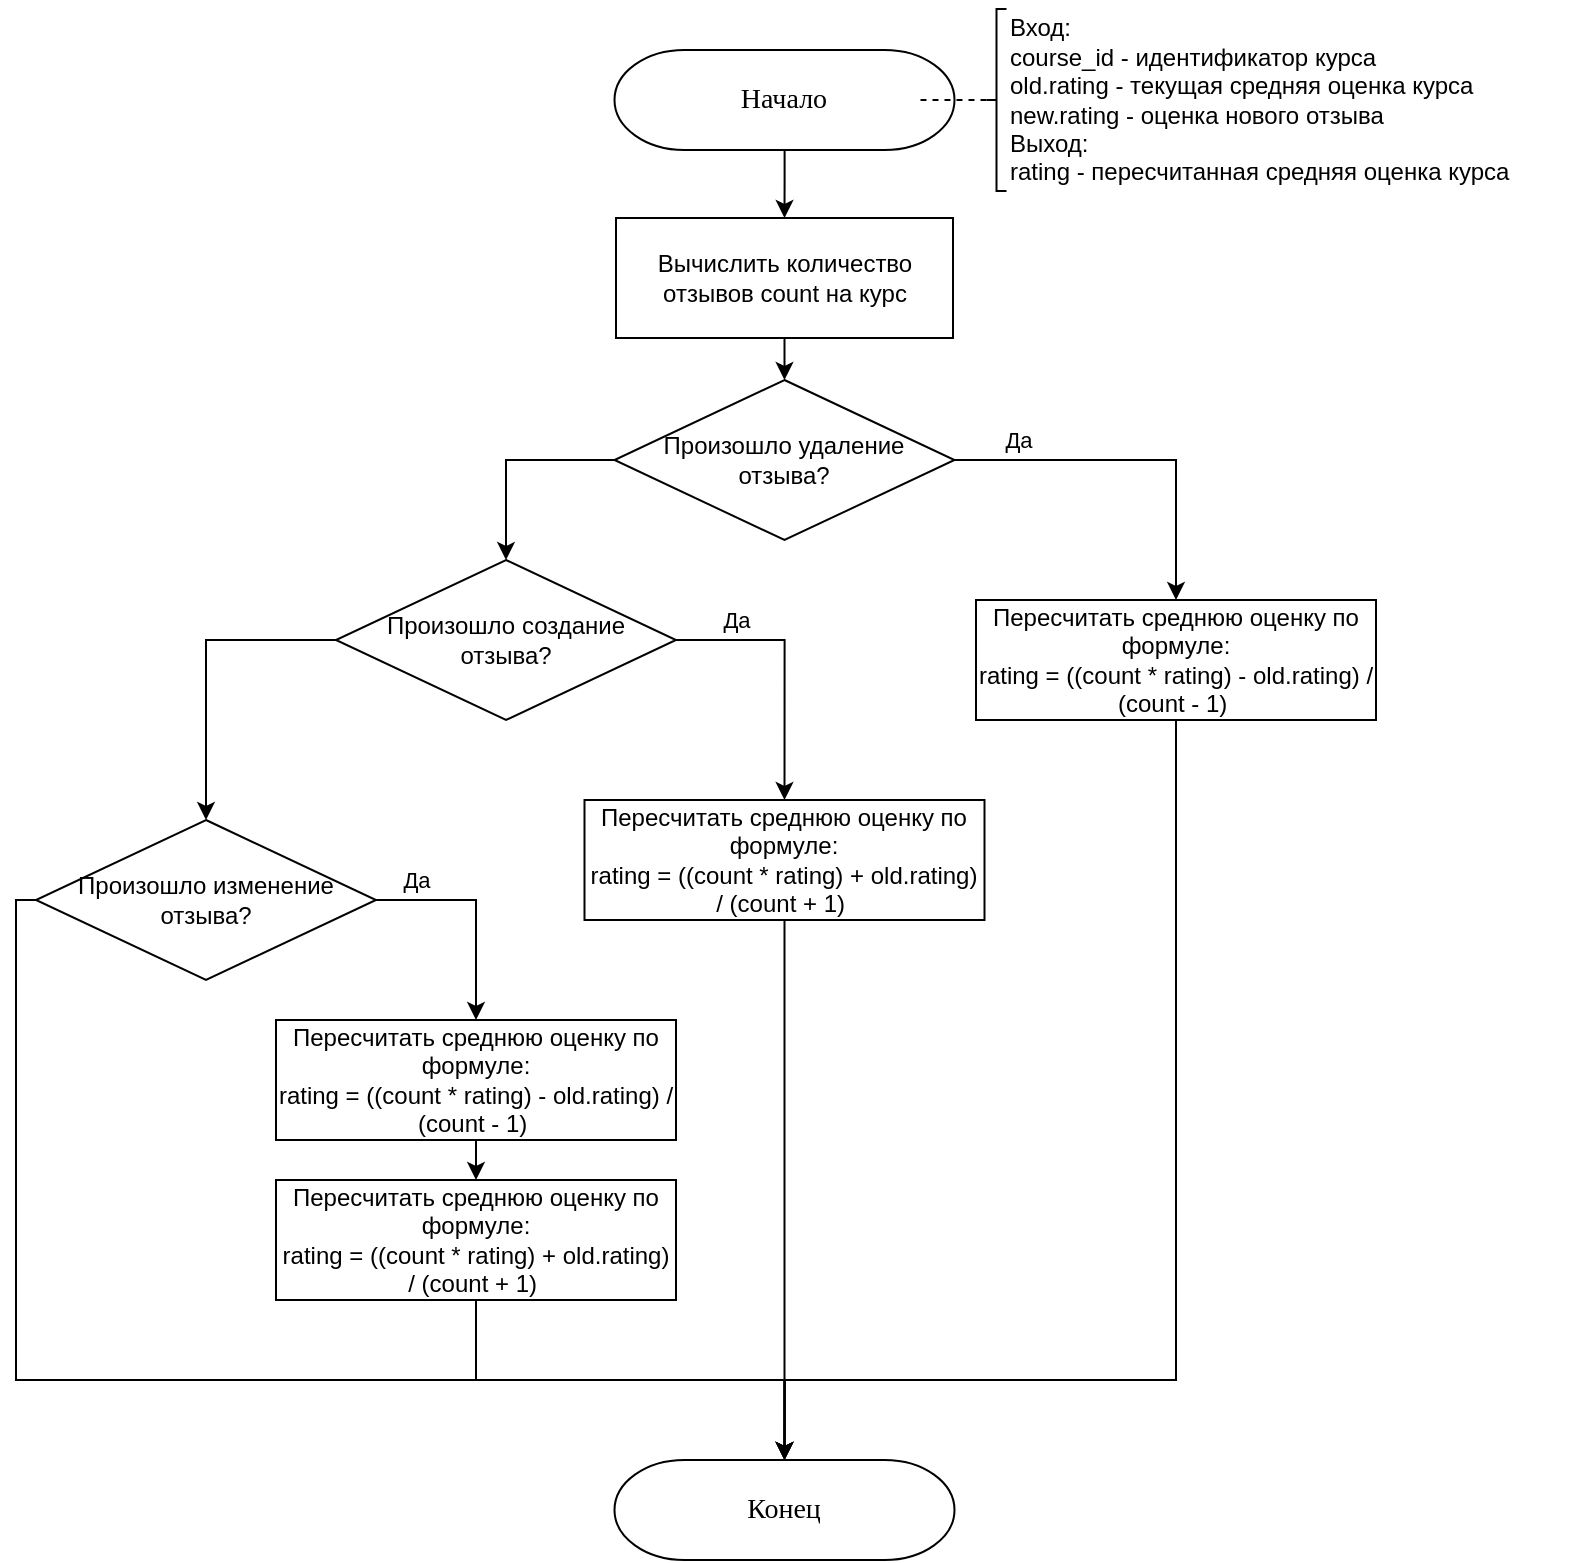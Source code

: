 <mxfile version="24.7.8">
  <diagram name="Page-1" id="DWhr4LUTH6cBm1e_oIvX">
    <mxGraphModel dx="1273" dy="-137" grid="1" gridSize="10" guides="1" tooltips="1" connect="1" arrows="1" fold="1" page="1" pageScale="1" pageWidth="850" pageHeight="1100" math="0" shadow="0">
      <root>
        <mxCell id="0" />
        <mxCell id="1" parent="0" />
        <mxCell id="pXlERXlQZP54xYU7r6Gr-6" style="edgeStyle=orthogonalEdgeStyle;rounded=0;orthogonalLoop=1;jettySize=auto;html=1;entryX=0.5;entryY=0;entryDx=0;entryDy=0;" edge="1" parent="1" source="pXlERXlQZP54xYU7r6Gr-1" target="pXlERXlQZP54xYU7r6Gr-5">
          <mxGeometry relative="1" as="geometry" />
        </mxCell>
        <mxCell id="pXlERXlQZP54xYU7r6Gr-1" value="&lt;div style=&quot;&quot;&gt;&lt;font face=&quot;Calibri&quot;&gt;&lt;span style=&quot;font-size: 14px;&quot;&gt;Начало&lt;/span&gt;&lt;/font&gt;&lt;/div&gt;" style="verticalAlign=middle;align=center;vsdxID=1;fillColor=#FFFFFF;gradientColor=none;shape=stencil(tVJBDsIgEHwNRxoEG+O51n8QS9uNCM2Ctv5eEI2ttV6Mt9md2d0MDBGFa2WnCGfOoz2qHirfErEjnINpFYIPiIiSiKK2qBq0Z1OlupNRGdHJXuKGIc1xluV5nOLsmjorxu71Psk1mJF8s83WX+USD4HD+XZ86PMkX1745KkcwFG0XnqwZsJpiY2i4RSttWwmlOuV6mbtj17m1n9ysvySf/ESwOtPa9A6RWLMv2cgtFJ+RHkD);strokeColor=#000000;spacingTop=-1;spacingBottom=-1;spacingLeft=-1;spacingRight=-1;points=[[0.5,0,0],[0.5,0.5,0],[1,0.5,0]];labelBackgroundColor=none;rounded=0;html=1;whiteSpace=wrap;" vertex="1" parent="1">
          <mxGeometry x="359.25" y="1135" width="170" height="50" as="geometry" />
        </mxCell>
        <mxCell id="pXlERXlQZP54xYU7r6Gr-2" style="edgeStyle=orthogonalEdgeStyle;rounded=0;orthogonalLoop=1;jettySize=auto;html=1;fontSize=12;endArrow=none;endFill=0;strokeColor=default;dashed=1;" edge="1" parent="1">
          <mxGeometry relative="1" as="geometry">
            <mxPoint x="545.25" y="1160" as="sourcePoint" />
            <mxPoint x="509.25" y="1160" as="targetPoint" />
          </mxGeometry>
        </mxCell>
        <mxCell id="pXlERXlQZP54xYU7r6Gr-3" value="" style="strokeWidth=1;html=1;shape=mxgraph.flowchart.annotation_2;align=left;labelPosition=right;pointerEvents=1;rounded=0;" vertex="1" parent="1">
          <mxGeometry x="545.25" y="1114.5" width="10" height="91" as="geometry" />
        </mxCell>
        <mxCell id="pXlERXlQZP54xYU7r6Gr-4" value="Вход:&amp;nbsp;&lt;div&gt;course_id - идентификатор курса&lt;/div&gt;&lt;div&gt;old.rating - текущая средняя оценка курса&lt;/div&gt;&lt;div&gt;new.rating - оценка нового отзыва&lt;/div&gt;&lt;div&gt;&lt;div&gt;Выход:&amp;nbsp;&lt;/div&gt;&lt;div&gt;&lt;span style=&quot;background-color: initial;&quot;&gt;rating - пересчитанная средняя оценка курса&lt;/span&gt;&lt;/div&gt;&lt;/div&gt;" style="text;html=1;align=left;verticalAlign=middle;resizable=0;points=[];autosize=1;strokeColor=none;fillColor=none;" vertex="1" parent="1">
          <mxGeometry x="555.25" y="1110" width="280" height="100" as="geometry" />
        </mxCell>
        <mxCell id="pXlERXlQZP54xYU7r6Gr-8" style="edgeStyle=orthogonalEdgeStyle;rounded=0;orthogonalLoop=1;jettySize=auto;html=1;exitX=0.5;exitY=1;exitDx=0;exitDy=0;entryX=0.5;entryY=0;entryDx=0;entryDy=0;" edge="1" parent="1" source="pXlERXlQZP54xYU7r6Gr-5" target="pXlERXlQZP54xYU7r6Gr-7">
          <mxGeometry relative="1" as="geometry" />
        </mxCell>
        <mxCell id="pXlERXlQZP54xYU7r6Gr-5" value="Вычислить количество отзывов count на курс" style="rounded=0;whiteSpace=wrap;html=1;absoluteArcSize=1;arcSize=14;strokeWidth=1;" vertex="1" parent="1">
          <mxGeometry x="360" y="1219" width="168.5" height="60" as="geometry" />
        </mxCell>
        <mxCell id="pXlERXlQZP54xYU7r6Gr-10" style="edgeStyle=orthogonalEdgeStyle;rounded=0;orthogonalLoop=1;jettySize=auto;html=1;exitX=1;exitY=0.5;exitDx=0;exitDy=0;entryX=0.5;entryY=0;entryDx=0;entryDy=0;" edge="1" parent="1" source="pXlERXlQZP54xYU7r6Gr-7" target="pXlERXlQZP54xYU7r6Gr-9">
          <mxGeometry relative="1" as="geometry" />
        </mxCell>
        <mxCell id="pXlERXlQZP54xYU7r6Gr-11" value="Да" style="edgeLabel;html=1;align=center;verticalAlign=middle;resizable=0;points=[];" vertex="1" connectable="0" parent="pXlERXlQZP54xYU7r6Gr-10">
          <mxGeometry x="-0.649" relative="1" as="geometry">
            <mxPoint y="-10" as="offset" />
          </mxGeometry>
        </mxCell>
        <mxCell id="pXlERXlQZP54xYU7r6Gr-13" style="edgeStyle=orthogonalEdgeStyle;rounded=0;orthogonalLoop=1;jettySize=auto;html=1;exitX=0;exitY=0.5;exitDx=0;exitDy=0;entryX=0.5;entryY=0;entryDx=0;entryDy=0;" edge="1" parent="1" source="pXlERXlQZP54xYU7r6Gr-7" target="pXlERXlQZP54xYU7r6Gr-12">
          <mxGeometry relative="1" as="geometry" />
        </mxCell>
        <mxCell id="pXlERXlQZP54xYU7r6Gr-7" value="Произошло удаление отзыва?" style="rhombus;whiteSpace=wrap;html=1;" vertex="1" parent="1">
          <mxGeometry x="359.25" y="1300" width="170" height="80" as="geometry" />
        </mxCell>
        <mxCell id="pXlERXlQZP54xYU7r6Gr-9" value="Пересчитать среднюю оценку по формуле:&lt;div&gt;rating = ((count * rating) - old.rating) / (count - 1)&amp;nbsp;&lt;/div&gt;" style="rounded=0;whiteSpace=wrap;html=1;absoluteArcSize=1;arcSize=14;strokeWidth=1;" vertex="1" parent="1">
          <mxGeometry x="540" y="1410" width="200" height="60" as="geometry" />
        </mxCell>
        <mxCell id="pXlERXlQZP54xYU7r6Gr-16" style="edgeStyle=orthogonalEdgeStyle;rounded=0;orthogonalLoop=1;jettySize=auto;html=1;exitX=1;exitY=0.5;exitDx=0;exitDy=0;entryX=0.5;entryY=0;entryDx=0;entryDy=0;" edge="1" parent="1" source="pXlERXlQZP54xYU7r6Gr-12" target="pXlERXlQZP54xYU7r6Gr-15">
          <mxGeometry relative="1" as="geometry" />
        </mxCell>
        <mxCell id="pXlERXlQZP54xYU7r6Gr-20" style="edgeStyle=orthogonalEdgeStyle;rounded=0;orthogonalLoop=1;jettySize=auto;html=1;exitX=0;exitY=0.5;exitDx=0;exitDy=0;entryX=0.5;entryY=0;entryDx=0;entryDy=0;" edge="1" parent="1" source="pXlERXlQZP54xYU7r6Gr-12" target="pXlERXlQZP54xYU7r6Gr-19">
          <mxGeometry relative="1" as="geometry" />
        </mxCell>
        <mxCell id="pXlERXlQZP54xYU7r6Gr-12" value="Произошло создание отзыва?" style="rhombus;whiteSpace=wrap;html=1;" vertex="1" parent="1">
          <mxGeometry x="220" y="1390" width="170" height="80" as="geometry" />
        </mxCell>
        <mxCell id="pXlERXlQZP54xYU7r6Gr-15" value="Пересчитать среднюю оценку по формуле:&lt;div&gt;rating = ((count * rating) + old.rating) / (count + 1)&amp;nbsp;&lt;/div&gt;" style="rounded=0;whiteSpace=wrap;html=1;absoluteArcSize=1;arcSize=14;strokeWidth=1;" vertex="1" parent="1">
          <mxGeometry x="344.25" y="1510" width="200" height="60" as="geometry" />
        </mxCell>
        <mxCell id="pXlERXlQZP54xYU7r6Gr-18" value="Да" style="edgeLabel;html=1;align=center;verticalAlign=middle;resizable=0;points=[];" vertex="1" connectable="0" parent="1">
          <mxGeometry x="420" y="1420" as="geometry" />
        </mxCell>
        <mxCell id="pXlERXlQZP54xYU7r6Gr-25" style="edgeStyle=orthogonalEdgeStyle;rounded=0;orthogonalLoop=1;jettySize=auto;html=1;exitX=1;exitY=0.5;exitDx=0;exitDy=0;entryX=0.5;entryY=0;entryDx=0;entryDy=0;" edge="1" parent="1" source="pXlERXlQZP54xYU7r6Gr-19" target="pXlERXlQZP54xYU7r6Gr-24">
          <mxGeometry relative="1" as="geometry" />
        </mxCell>
        <mxCell id="pXlERXlQZP54xYU7r6Gr-19" value="Произошло изменение отзыва?" style="rhombus;whiteSpace=wrap;html=1;" vertex="1" parent="1">
          <mxGeometry x="70" y="1520" width="170" height="80" as="geometry" />
        </mxCell>
        <mxCell id="pXlERXlQZP54xYU7r6Gr-21" value="Пересчитать среднюю оценку по формуле:&lt;div&gt;rating = ((count * rating) + old.rating) / (count + 1)&amp;nbsp;&lt;/div&gt;" style="rounded=0;whiteSpace=wrap;html=1;absoluteArcSize=1;arcSize=14;strokeWidth=1;" vertex="1" parent="1">
          <mxGeometry x="190" y="1700" width="200" height="60" as="geometry" />
        </mxCell>
        <mxCell id="pXlERXlQZP54xYU7r6Gr-23" value="Да" style="edgeLabel;html=1;align=center;verticalAlign=middle;resizable=0;points=[];" vertex="1" connectable="0" parent="1">
          <mxGeometry x="260" y="1550" as="geometry" />
        </mxCell>
        <mxCell id="pXlERXlQZP54xYU7r6Gr-26" style="edgeStyle=orthogonalEdgeStyle;rounded=0;orthogonalLoop=1;jettySize=auto;html=1;exitX=0.5;exitY=1;exitDx=0;exitDy=0;entryX=0.5;entryY=0;entryDx=0;entryDy=0;" edge="1" parent="1" source="pXlERXlQZP54xYU7r6Gr-24" target="pXlERXlQZP54xYU7r6Gr-21">
          <mxGeometry relative="1" as="geometry" />
        </mxCell>
        <mxCell id="pXlERXlQZP54xYU7r6Gr-24" value="Пересчитать среднюю оценку по формуле:&lt;div&gt;rating = ((count * rating) - old.rating) / (count - 1)&amp;nbsp;&lt;/div&gt;" style="rounded=0;whiteSpace=wrap;html=1;absoluteArcSize=1;arcSize=14;strokeWidth=1;" vertex="1" parent="1">
          <mxGeometry x="190" y="1620" width="200" height="60" as="geometry" />
        </mxCell>
        <mxCell id="pXlERXlQZP54xYU7r6Gr-27" value="&lt;div style=&quot;&quot;&gt;&lt;font face=&quot;Calibri&quot;&gt;&lt;span style=&quot;font-size: 14px;&quot;&gt;Конец&lt;/span&gt;&lt;/font&gt;&lt;/div&gt;" style="verticalAlign=middle;align=center;vsdxID=1;fillColor=#FFFFFF;gradientColor=none;shape=stencil(tVJBDsIgEHwNRxoEG+O51n8QS9uNCM2Ctv5eEI2ttV6Mt9md2d0MDBGFa2WnCGfOoz2qHirfErEjnINpFYIPiIiSiKK2qBq0Z1OlupNRGdHJXuKGIc1xluV5nOLsmjorxu71Psk1mJF8s83WX+USD4HD+XZ86PMkX1745KkcwFG0XnqwZsJpiY2i4RSttWwmlOuV6mbtj17m1n9ysvySf/ESwOtPa9A6RWLMv2cgtFJ+RHkD);strokeColor=#000000;spacingTop=-1;spacingBottom=-1;spacingLeft=-1;spacingRight=-1;points=[[0.5,0,0],[0.5,0.5,0],[1,0.5,0]];labelBackgroundColor=none;rounded=0;html=1;whiteSpace=wrap;" vertex="1" parent="1">
          <mxGeometry x="359.25" y="1840" width="170" height="50" as="geometry" />
        </mxCell>
        <mxCell id="pXlERXlQZP54xYU7r6Gr-28" style="edgeStyle=orthogonalEdgeStyle;rounded=0;orthogonalLoop=1;jettySize=auto;html=1;exitX=0.5;exitY=1;exitDx=0;exitDy=0;entryX=0.5;entryY=0;entryDx=0;entryDy=0;entryPerimeter=0;" edge="1" parent="1" source="pXlERXlQZP54xYU7r6Gr-15" target="pXlERXlQZP54xYU7r6Gr-27">
          <mxGeometry relative="1" as="geometry" />
        </mxCell>
        <mxCell id="pXlERXlQZP54xYU7r6Gr-31" style="edgeStyle=orthogonalEdgeStyle;rounded=0;orthogonalLoop=1;jettySize=auto;html=1;exitX=0.5;exitY=1;exitDx=0;exitDy=0;entryX=0.5;entryY=0;entryDx=0;entryDy=0;entryPerimeter=0;" edge="1" parent="1" source="pXlERXlQZP54xYU7r6Gr-21" target="pXlERXlQZP54xYU7r6Gr-27">
          <mxGeometry relative="1" as="geometry" />
        </mxCell>
        <mxCell id="pXlERXlQZP54xYU7r6Gr-32" style="edgeStyle=orthogonalEdgeStyle;rounded=0;orthogonalLoop=1;jettySize=auto;html=1;exitX=0;exitY=0.5;exitDx=0;exitDy=0;entryX=0.5;entryY=0;entryDx=0;entryDy=0;entryPerimeter=0;" edge="1" parent="1" source="pXlERXlQZP54xYU7r6Gr-19" target="pXlERXlQZP54xYU7r6Gr-27">
          <mxGeometry relative="1" as="geometry">
            <Array as="points">
              <mxPoint x="60" y="1560" />
              <mxPoint x="60" y="1800" />
              <mxPoint x="444" y="1800" />
            </Array>
          </mxGeometry>
        </mxCell>
        <mxCell id="pXlERXlQZP54xYU7r6Gr-33" style="edgeStyle=orthogonalEdgeStyle;rounded=0;orthogonalLoop=1;jettySize=auto;html=1;exitX=0.5;exitY=1;exitDx=0;exitDy=0;entryX=0.5;entryY=0;entryDx=0;entryDy=0;entryPerimeter=0;" edge="1" parent="1" source="pXlERXlQZP54xYU7r6Gr-9" target="pXlERXlQZP54xYU7r6Gr-27">
          <mxGeometry relative="1" as="geometry">
            <Array as="points">
              <mxPoint x="640" y="1800" />
              <mxPoint x="444" y="1800" />
            </Array>
          </mxGeometry>
        </mxCell>
      </root>
    </mxGraphModel>
  </diagram>
</mxfile>
